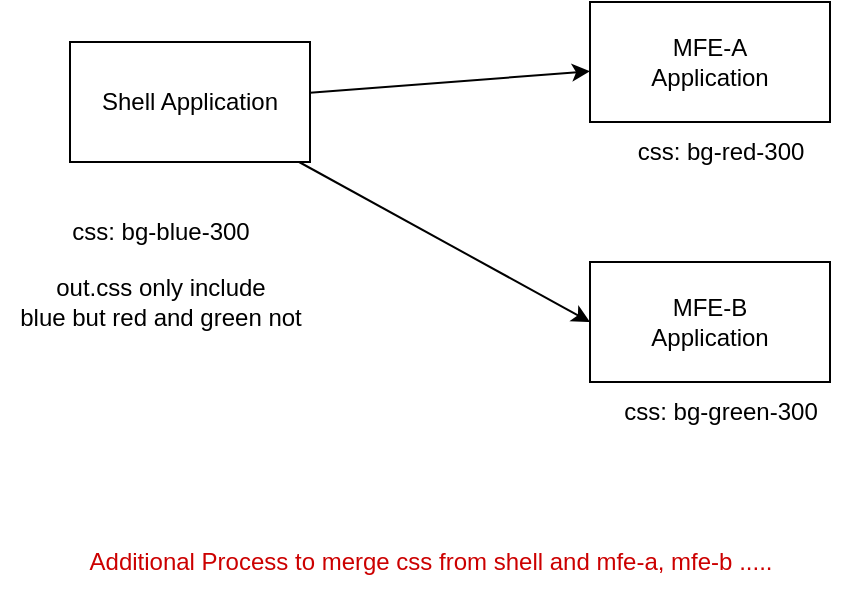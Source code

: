 <mxfile>
    <diagram id="nK_Z_VsG4-82L2a0Bkev" name="페이지-1">
        <mxGraphModel dx="480" dy="319" grid="1" gridSize="10" guides="1" tooltips="1" connect="1" arrows="1" fold="1" page="1" pageScale="1" pageWidth="827" pageHeight="1169" math="0" shadow="0">
            <root>
                <mxCell id="0"/>
                <mxCell id="1" parent="0"/>
                <mxCell id="5" style="edgeStyle=none;html=1;" edge="1" parent="1" source="2" target="3">
                    <mxGeometry relative="1" as="geometry"/>
                </mxCell>
                <mxCell id="6" style="edgeStyle=none;html=1;entryX=0;entryY=0.5;entryDx=0;entryDy=0;" edge="1" parent="1" source="2" target="4">
                    <mxGeometry relative="1" as="geometry"/>
                </mxCell>
                <mxCell id="2" value="Shell Application" style="rounded=0;whiteSpace=wrap;html=1;" vertex="1" parent="1">
                    <mxGeometry x="50" y="40" width="120" height="60" as="geometry"/>
                </mxCell>
                <mxCell id="3" value="MFE-A&lt;br&gt;Application" style="rounded=0;whiteSpace=wrap;html=1;" vertex="1" parent="1">
                    <mxGeometry x="310" y="20" width="120" height="60" as="geometry"/>
                </mxCell>
                <mxCell id="4" value="MFE-B&lt;br&gt;Application" style="rounded=0;whiteSpace=wrap;html=1;" vertex="1" parent="1">
                    <mxGeometry x="310" y="150" width="120" height="60" as="geometry"/>
                </mxCell>
                <mxCell id="7" value="css: bg-blue-300" style="text;html=1;align=center;verticalAlign=middle;resizable=0;points=[];autosize=1;strokeColor=none;fillColor=none;" vertex="1" parent="1">
                    <mxGeometry x="40" y="120" width="110" height="30" as="geometry"/>
                </mxCell>
                <mxCell id="8" value="css: bg-red-300" style="text;html=1;align=center;verticalAlign=middle;resizable=0;points=[];autosize=1;strokeColor=none;fillColor=none;" vertex="1" parent="1">
                    <mxGeometry x="320" y="80" width="110" height="30" as="geometry"/>
                </mxCell>
                <mxCell id="9" value="css: bg-green-300" style="text;html=1;align=center;verticalAlign=middle;resizable=0;points=[];autosize=1;strokeColor=none;fillColor=none;" vertex="1" parent="1">
                    <mxGeometry x="315" y="210" width="120" height="30" as="geometry"/>
                </mxCell>
                <mxCell id="10" value="out.css only include&lt;br&gt;blue but red and green not" style="text;html=1;align=center;verticalAlign=middle;resizable=0;points=[];autosize=1;strokeColor=none;fillColor=none;" vertex="1" parent="1">
                    <mxGeometry x="15" y="150" width="160" height="40" as="geometry"/>
                </mxCell>
                <mxCell id="11" value="Additional Process to merge css from shell and mfe-a, mfe-b ....." style="text;html=1;align=center;verticalAlign=middle;resizable=0;points=[];autosize=1;strokeColor=none;fillColor=none;fontColor=#CC0000;" vertex="1" parent="1">
                    <mxGeometry x="50" y="285" width="360" height="30" as="geometry"/>
                </mxCell>
            </root>
        </mxGraphModel>
    </diagram>
</mxfile>